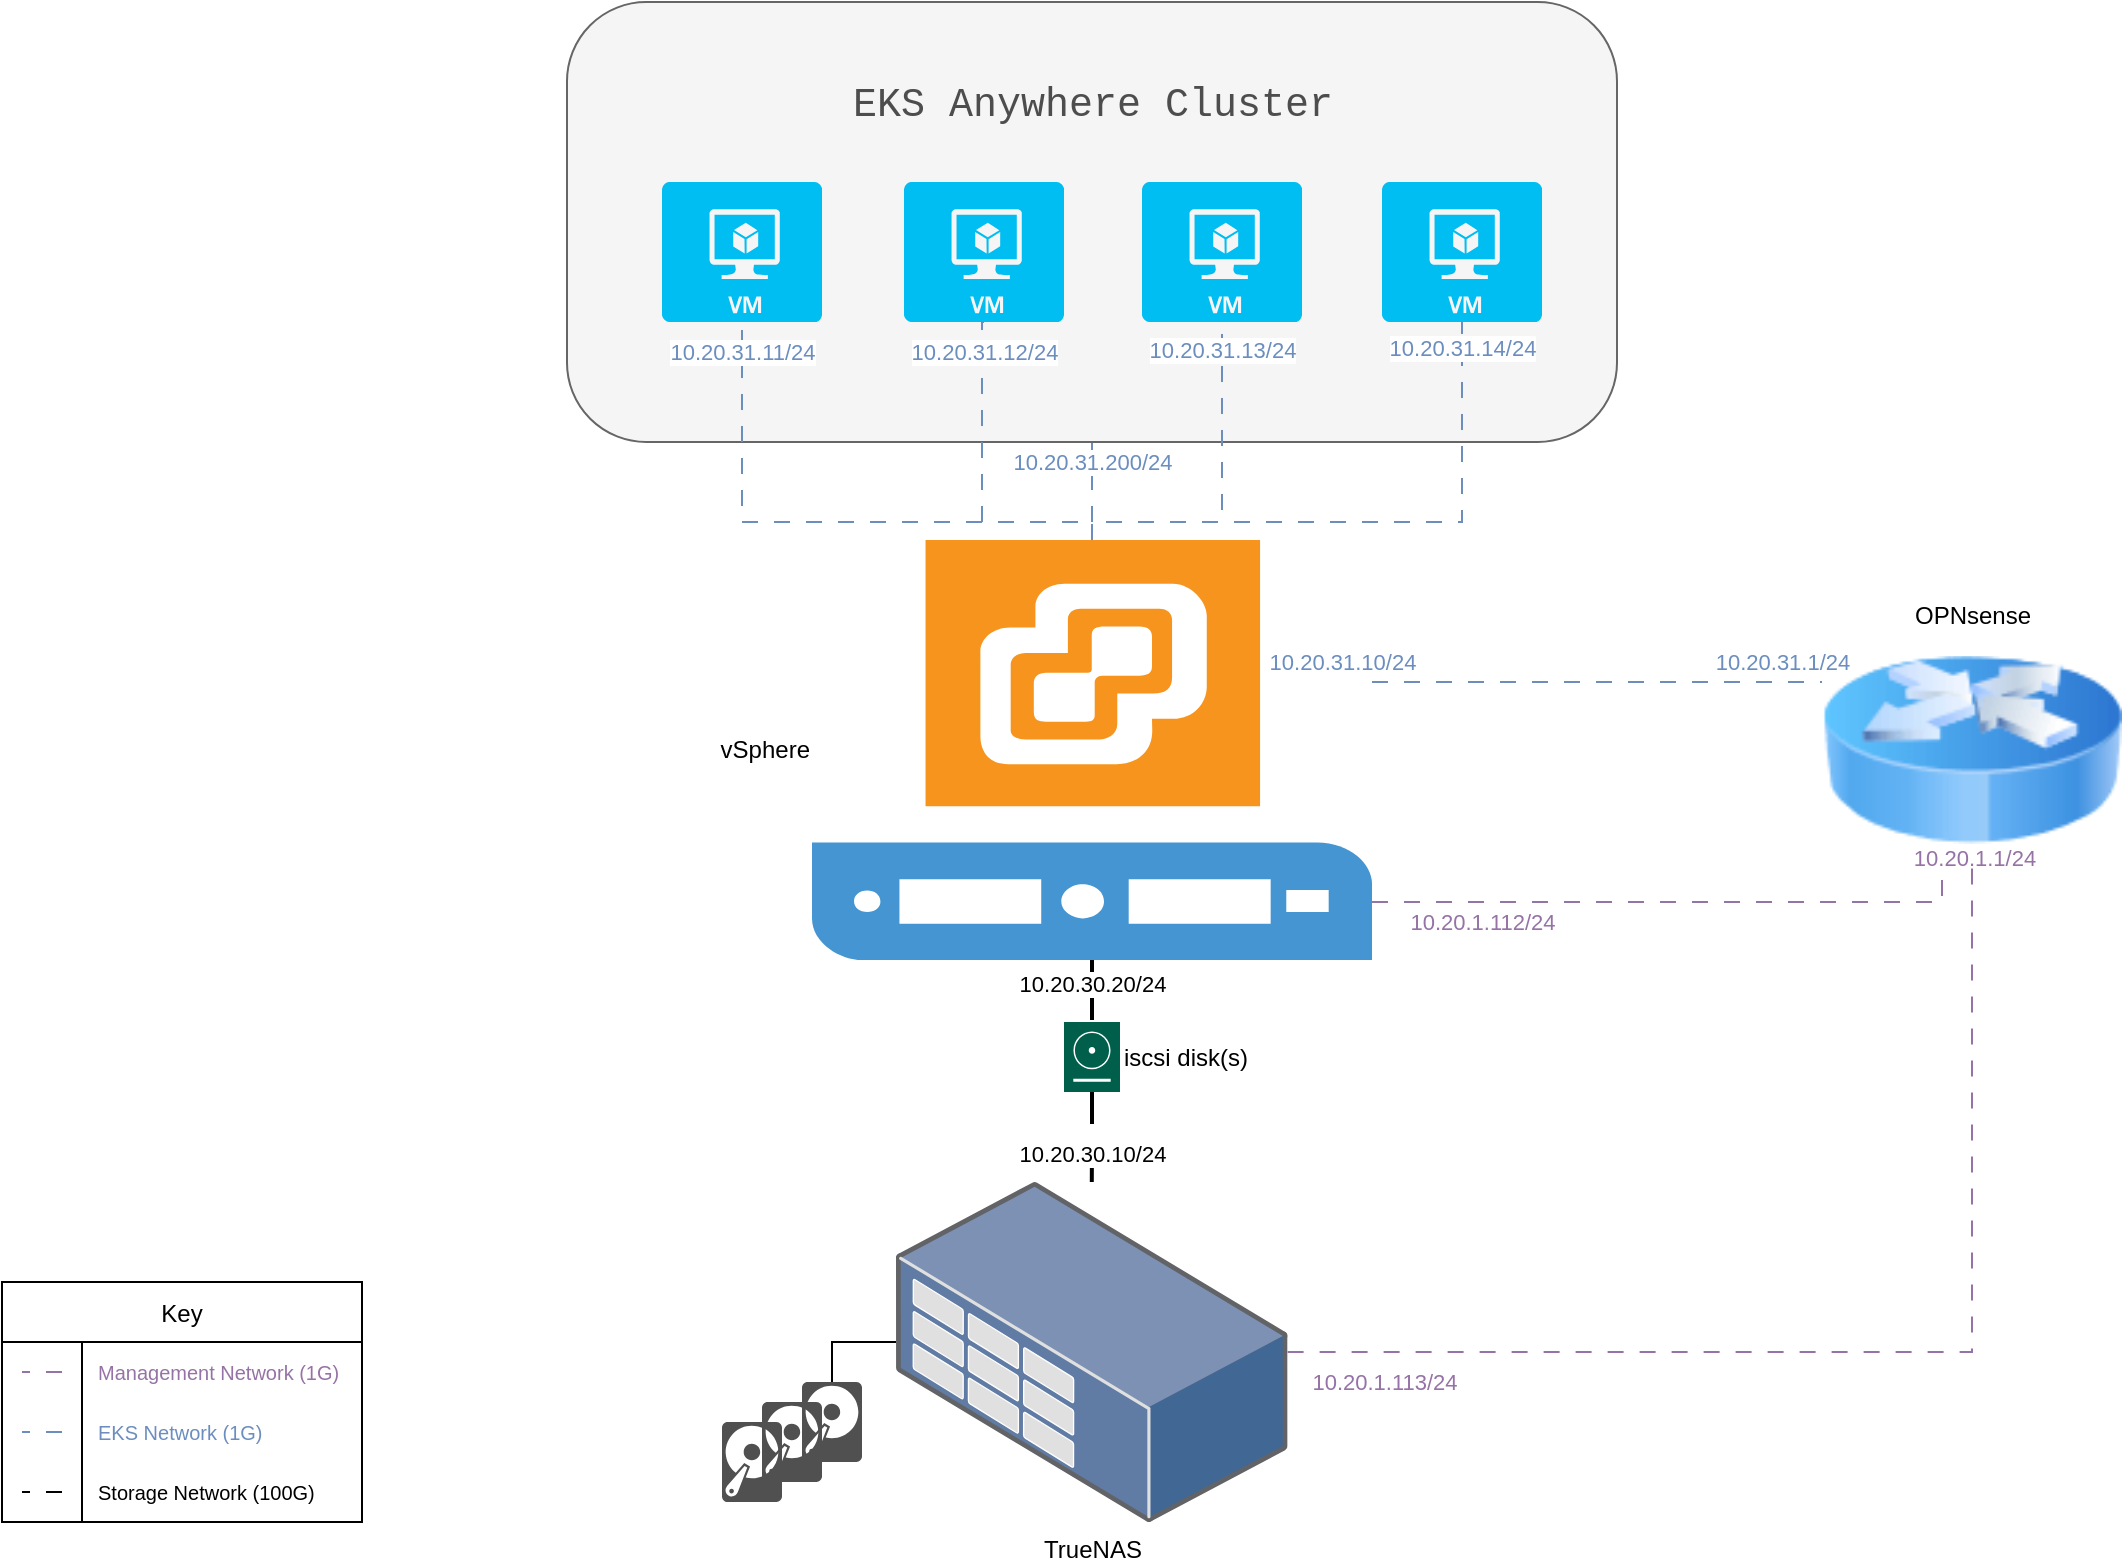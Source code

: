 <mxfile version="22.1.17" type="device">
  <diagram name="Page-1" id="5a_1NtJ2Kt03R1CC2rKa">
    <mxGraphModel dx="769" dy="1092" grid="1" gridSize="10" guides="1" tooltips="1" connect="1" arrows="1" fold="1" page="1" pageScale="1" pageWidth="1169" pageHeight="827" math="0" shadow="0">
      <root>
        <mxCell id="0" />
        <mxCell id="1" parent="0" />
        <mxCell id="2veusgKPtv5v1HkmfJhu-52" style="edgeStyle=orthogonalEdgeStyle;rounded=0;orthogonalLoop=1;jettySize=auto;html=1;endArrow=none;endFill=0;dashed=1;dashPattern=8 8;strokeColor=#6C8EBF;" edge="1" parent="1" source="2veusgKPtv5v1HkmfJhu-49" target="2veusgKPtv5v1HkmfJhu-1">
          <mxGeometry relative="1" as="geometry" />
        </mxCell>
        <mxCell id="2veusgKPtv5v1HkmfJhu-53" value="&lt;font color=&quot;#6c8ebf&quot;&gt;10.20.31.200/24&lt;/font&gt;" style="edgeLabel;html=1;align=center;verticalAlign=middle;resizable=0;points=[];" vertex="1" connectable="0" parent="2veusgKPtv5v1HkmfJhu-52">
          <mxGeometry x="-0.469" relative="1" as="geometry">
            <mxPoint y="-3" as="offset" />
          </mxGeometry>
        </mxCell>
        <mxCell id="2veusgKPtv5v1HkmfJhu-49" value="&lt;div style=&quot;font-size: 20px;&quot;&gt;&lt;font color=&quot;#4d4d4d&quot; face=&quot;Courier New&quot; style=&quot;font-size: 20px;&quot;&gt;EKS Anywhere Cluster&lt;/font&gt;&lt;/div&gt;&lt;div style=&quot;font-size: 20px;&quot;&gt;&lt;font color=&quot;#4d4d4d&quot; style=&quot;font-size: 20px;&quot;&gt;&lt;br&gt;&lt;/font&gt;&lt;/div&gt;&lt;div style=&quot;font-size: 20px;&quot;&gt;&lt;font color=&quot;#4d4d4d&quot; style=&quot;font-size: 20px;&quot;&gt;&lt;br&gt;&lt;/font&gt;&lt;/div&gt;&lt;div style=&quot;font-size: 20px;&quot;&gt;&lt;font color=&quot;#4d4d4d&quot; style=&quot;font-size: 20px;&quot;&gt;&lt;br&gt;&lt;/font&gt;&lt;/div&gt;&lt;div style=&quot;font-size: 20px;&quot;&gt;&lt;font color=&quot;#4d4d4d&quot; style=&quot;font-size: 20px;&quot;&gt;&lt;br&gt;&lt;/font&gt;&lt;/div&gt;&lt;div style=&quot;font-size: 20px;&quot;&gt;&lt;font color=&quot;#4d4d4d&quot; style=&quot;font-size: 20px;&quot;&gt;&lt;br&gt;&lt;/font&gt;&lt;/div&gt;" style="rounded=1;whiteSpace=wrap;html=1;fillColor=#f5f5f5;strokeColor=#666666;fontColor=#333333;arcSize=18;" vertex="1" parent="1">
          <mxGeometry x="322.5" y="40" width="525" height="220" as="geometry" />
        </mxCell>
        <mxCell id="2veusgKPtv5v1HkmfJhu-4" style="edgeStyle=orthogonalEdgeStyle;rounded=0;orthogonalLoop=1;jettySize=auto;html=1;endArrow=none;endFill=0;dashed=1;dashPattern=8 8;strokeWidth=2;strokeColor=default;" edge="1" parent="1" source="2veusgKPtv5v1HkmfJhu-19" target="2veusgKPtv5v1HkmfJhu-3">
          <mxGeometry relative="1" as="geometry" />
        </mxCell>
        <mxCell id="2veusgKPtv5v1HkmfJhu-39" value="10.20.30.10/24" style="edgeLabel;html=1;align=center;verticalAlign=middle;resizable=0;points=[];" vertex="1" connectable="0" parent="2veusgKPtv5v1HkmfJhu-4">
          <mxGeometry x="0.749" y="-1" relative="1" as="geometry">
            <mxPoint x="1" y="-9" as="offset" />
          </mxGeometry>
        </mxCell>
        <mxCell id="2veusgKPtv5v1HkmfJhu-1" value="vSphere" style="shadow=0;dashed=0;html=1;strokeColor=none;fillColor=#4495D1;labelPosition=left;verticalLabelPosition=middle;verticalAlign=middle;align=right;outlineConnect=0;shape=mxgraph.veeam.vsphere_server;" vertex="1" parent="1">
          <mxGeometry x="445" y="309" width="280" height="210" as="geometry" />
        </mxCell>
        <mxCell id="2veusgKPtv5v1HkmfJhu-2" value="OPNsense" style="image;html=1;image=img/lib/clip_art/networking/Router_Icon_128x128.png;labelPosition=center;verticalLabelPosition=top;align=center;verticalAlign=bottom;" vertex="1" parent="1">
          <mxGeometry x="950" y="356" width="150" height="116" as="geometry" />
        </mxCell>
        <mxCell id="2veusgKPtv5v1HkmfJhu-3" value="TrueNAS" style="image;points=[];aspect=fixed;html=1;align=center;shadow=0;dashed=0;image=img/lib/allied_telesis/storage/Datacenter_Server_Rack_Storage_Unit_Small.svg;" vertex="1" parent="1">
          <mxGeometry x="487" y="630" width="195.8" height="170" as="geometry" />
        </mxCell>
        <mxCell id="2veusgKPtv5v1HkmfJhu-5" style="edgeStyle=orthogonalEdgeStyle;rounded=0;orthogonalLoop=1;jettySize=auto;html=1;endArrow=none;endFill=0;dashed=1;dashPattern=8 8;fillColor=#dae8fc;strokeColor=#6C8EBF;" edge="1" parent="1" source="2veusgKPtv5v1HkmfJhu-1" target="2veusgKPtv5v1HkmfJhu-2">
          <mxGeometry relative="1" as="geometry">
            <mxPoint x="780" y="620" as="sourcePoint" />
            <mxPoint x="595" y="640" as="targetPoint" />
            <Array as="points">
              <mxPoint x="840" y="380" />
              <mxPoint x="840" y="380" />
            </Array>
          </mxGeometry>
        </mxCell>
        <mxCell id="2veusgKPtv5v1HkmfJhu-41" value="&lt;font color=&quot;#6c8ebf&quot;&gt;10.20.31.1/24&lt;/font&gt;" style="edgeLabel;html=1;align=center;verticalAlign=middle;resizable=0;points=[];" vertex="1" connectable="0" parent="2veusgKPtv5v1HkmfJhu-5">
          <mxGeometry x="0.824" relative="1" as="geometry">
            <mxPoint y="-10" as="offset" />
          </mxGeometry>
        </mxCell>
        <mxCell id="2veusgKPtv5v1HkmfJhu-6" style="edgeStyle=orthogonalEdgeStyle;rounded=0;orthogonalLoop=1;jettySize=auto;html=1;endArrow=none;endFill=0;dashed=1;dashPattern=8 8;fillColor=#e1d5e7;strokeColor=#9673a6;" edge="1" parent="1" source="2veusgKPtv5v1HkmfJhu-1" target="2veusgKPtv5v1HkmfJhu-2">
          <mxGeometry relative="1" as="geometry">
            <mxPoint x="740" y="594" as="sourcePoint" />
            <mxPoint x="975" y="570" as="targetPoint" />
            <Array as="points">
              <mxPoint x="1010" y="490" />
            </Array>
          </mxGeometry>
        </mxCell>
        <mxCell id="2veusgKPtv5v1HkmfJhu-37" value="10.20.1.112/24" style="edgeLabel;html=1;align=center;verticalAlign=middle;resizable=0;points=[];fontColor=#9673A6;" vertex="1" connectable="0" parent="2veusgKPtv5v1HkmfJhu-6">
          <mxGeometry x="-0.722" y="1" relative="1" as="geometry">
            <mxPoint x="13" y="11" as="offset" />
          </mxGeometry>
        </mxCell>
        <mxCell id="2veusgKPtv5v1HkmfJhu-38" value="&lt;font color=&quot;#9673a6&quot;&gt;10.20.1.1/24&lt;/font&gt;" style="edgeLabel;html=1;align=center;verticalAlign=middle;resizable=0;points=[];" vertex="1" connectable="0" parent="2veusgKPtv5v1HkmfJhu-6">
          <mxGeometry x="0.933" y="-1" relative="1" as="geometry">
            <mxPoint x="15" y="-14" as="offset" />
          </mxGeometry>
        </mxCell>
        <mxCell id="2veusgKPtv5v1HkmfJhu-7" style="edgeStyle=orthogonalEdgeStyle;rounded=0;orthogonalLoop=1;jettySize=auto;html=1;endArrow=none;endFill=0;dashed=1;dashPattern=8 8;fillColor=#e1d5e7;strokeColor=#9673A6;" edge="1" parent="1" source="2veusgKPtv5v1HkmfJhu-3" target="2veusgKPtv5v1HkmfJhu-2">
          <mxGeometry relative="1" as="geometry">
            <mxPoint x="735" y="440" as="sourcePoint" />
            <mxPoint x="960" y="440" as="targetPoint" />
            <Array as="points">
              <mxPoint x="1025" y="715" />
            </Array>
          </mxGeometry>
        </mxCell>
        <mxCell id="2veusgKPtv5v1HkmfJhu-35" value="10.20.1.113/24" style="edgeLabel;html=1;align=center;verticalAlign=middle;resizable=0;points=[];fontColor=#9673A6;" vertex="1" connectable="0" parent="2veusgKPtv5v1HkmfJhu-7">
          <mxGeometry x="-0.875" y="-1" relative="1" as="geometry">
            <mxPoint x="11" y="14" as="offset" />
          </mxGeometry>
        </mxCell>
        <mxCell id="2veusgKPtv5v1HkmfJhu-18" style="edgeStyle=orthogonalEdgeStyle;rounded=0;orthogonalLoop=1;jettySize=auto;html=1;endArrow=none;endFill=0;" edge="1" parent="1" source="2veusgKPtv5v1HkmfJhu-15" target="2veusgKPtv5v1HkmfJhu-3">
          <mxGeometry relative="1" as="geometry">
            <Array as="points">
              <mxPoint x="455" y="710" />
            </Array>
          </mxGeometry>
        </mxCell>
        <mxCell id="2veusgKPtv5v1HkmfJhu-15" value="" style="sketch=0;pointerEvents=1;shadow=0;dashed=0;html=1;strokeColor=none;fillColor=#505050;labelPosition=center;verticalLabelPosition=bottom;verticalAlign=top;outlineConnect=0;align=center;shape=mxgraph.office.devices.hard_disk;" vertex="1" parent="1">
          <mxGeometry x="440" y="730" width="30" height="40" as="geometry" />
        </mxCell>
        <mxCell id="2veusgKPtv5v1HkmfJhu-16" value="" style="sketch=0;pointerEvents=1;shadow=0;dashed=0;html=1;strokeColor=none;fillColor=#505050;labelPosition=center;verticalLabelPosition=bottom;verticalAlign=top;outlineConnect=0;align=center;shape=mxgraph.office.devices.hard_disk;" vertex="1" parent="1">
          <mxGeometry x="420" y="740" width="30" height="40" as="geometry" />
        </mxCell>
        <mxCell id="2veusgKPtv5v1HkmfJhu-17" value="" style="sketch=0;pointerEvents=1;shadow=0;dashed=0;html=1;strokeColor=none;fillColor=#505050;labelPosition=center;verticalLabelPosition=bottom;verticalAlign=top;outlineConnect=0;align=center;shape=mxgraph.office.devices.hard_disk;" vertex="1" parent="1">
          <mxGeometry x="400" y="750" width="30" height="40" as="geometry" />
        </mxCell>
        <mxCell id="2veusgKPtv5v1HkmfJhu-20" value="" style="edgeStyle=orthogonalEdgeStyle;rounded=0;orthogonalLoop=1;jettySize=auto;html=1;endArrow=none;endFill=0;dashed=1;dashPattern=8 8;strokeWidth=2;" edge="1" parent="1" source="2veusgKPtv5v1HkmfJhu-1" target="2veusgKPtv5v1HkmfJhu-19">
          <mxGeometry relative="1" as="geometry">
            <mxPoint x="585" y="519" as="sourcePoint" />
            <mxPoint x="585" y="630" as="targetPoint" />
          </mxGeometry>
        </mxCell>
        <mxCell id="2veusgKPtv5v1HkmfJhu-40" value="10.20.30.20/24" style="edgeLabel;html=1;align=center;verticalAlign=middle;resizable=0;points=[];" vertex="1" connectable="0" parent="2veusgKPtv5v1HkmfJhu-20">
          <mxGeometry x="-0.456" relative="1" as="geometry">
            <mxPoint y="-2" as="offset" />
          </mxGeometry>
        </mxCell>
        <mxCell id="2veusgKPtv5v1HkmfJhu-19" value="iscsi disk(s)" style="sketch=0;pointerEvents=1;shadow=0;dashed=0;html=1;strokeColor=none;fillColor=#005F4B;labelPosition=right;verticalLabelPosition=middle;verticalAlign=middle;align=left;outlineConnect=0;shape=mxgraph.veeam2.hdd;" vertex="1" parent="1">
          <mxGeometry x="571" y="550" width="28.0" height="35" as="geometry" />
        </mxCell>
        <mxCell id="2veusgKPtv5v1HkmfJhu-23" value="" style="verticalLabelPosition=bottom;html=1;verticalAlign=top;align=center;strokeColor=none;fillColor=#00BEF2;shape=mxgraph.azure.virtual_machine;" vertex="1" parent="1">
          <mxGeometry x="370" y="130" width="80" height="70" as="geometry" />
        </mxCell>
        <mxCell id="2veusgKPtv5v1HkmfJhu-27" value="" style="verticalLabelPosition=bottom;html=1;verticalAlign=top;align=center;strokeColor=none;fillColor=#00BEF2;shape=mxgraph.azure.virtual_machine;" vertex="1" parent="1">
          <mxGeometry x="491" y="130" width="80" height="70" as="geometry" />
        </mxCell>
        <mxCell id="2veusgKPtv5v1HkmfJhu-28" value="" style="verticalLabelPosition=bottom;html=1;verticalAlign=top;align=center;strokeColor=none;fillColor=#00BEF2;shape=mxgraph.azure.virtual_machine;" vertex="1" parent="1">
          <mxGeometry x="610" y="130" width="80" height="70" as="geometry" />
        </mxCell>
        <mxCell id="2veusgKPtv5v1HkmfJhu-29" value="" style="verticalLabelPosition=bottom;html=1;verticalAlign=top;align=center;strokeColor=none;fillColor=#00BEF2;shape=mxgraph.azure.virtual_machine;" vertex="1" parent="1">
          <mxGeometry x="730" y="130" width="80" height="70" as="geometry" />
        </mxCell>
        <mxCell id="2veusgKPtv5v1HkmfJhu-30" style="edgeStyle=orthogonalEdgeStyle;rounded=0;orthogonalLoop=1;jettySize=auto;html=1;endArrow=none;endFill=0;dashed=1;dashPattern=8 8;fillColor=#dae8fc;strokeColor=#6c8ebf;entryX=0.5;entryY=1;entryDx=0;entryDy=0;entryPerimeter=0;" edge="1" parent="1" source="2veusgKPtv5v1HkmfJhu-1" target="2veusgKPtv5v1HkmfJhu-23">
          <mxGeometry relative="1" as="geometry">
            <mxPoint x="735" y="390" as="sourcePoint" />
            <mxPoint x="960" y="390" as="targetPoint" />
            <Array as="points">
              <mxPoint x="585" y="300" />
              <mxPoint x="410" y="300" />
            </Array>
          </mxGeometry>
        </mxCell>
        <mxCell id="2veusgKPtv5v1HkmfJhu-45" value="&lt;font color=&quot;#6c8ebf&quot;&gt;10.20.31.11/24&lt;/font&gt;" style="edgeLabel;html=1;align=center;verticalAlign=middle;resizable=0;points=[];" vertex="1" connectable="0" parent="2veusgKPtv5v1HkmfJhu-30">
          <mxGeometry x="0.931" relative="1" as="geometry">
            <mxPoint y="5" as="offset" />
          </mxGeometry>
        </mxCell>
        <mxCell id="2veusgKPtv5v1HkmfJhu-31" style="edgeStyle=orthogonalEdgeStyle;rounded=0;orthogonalLoop=1;jettySize=auto;html=1;endArrow=none;endFill=0;dashed=1;dashPattern=8 8;fillColor=#dae8fc;strokeColor=#6c8ebf;entryX=0.5;entryY=1;entryDx=0;entryDy=0;entryPerimeter=0;" edge="1" parent="1" source="2veusgKPtv5v1HkmfJhu-1" target="2veusgKPtv5v1HkmfJhu-27">
          <mxGeometry relative="1" as="geometry">
            <mxPoint x="400" y="350" as="sourcePoint" />
            <mxPoint x="420" y="290" as="targetPoint" />
            <Array as="points">
              <mxPoint x="585" y="300" />
              <mxPoint x="530" y="300" />
            </Array>
          </mxGeometry>
        </mxCell>
        <mxCell id="2veusgKPtv5v1HkmfJhu-46" value="&lt;font color=&quot;#6c8ebf&quot;&gt;10.20.31.12/24&lt;/font&gt;" style="edgeLabel;html=1;align=center;verticalAlign=middle;resizable=0;points=[];" vertex="1" connectable="0" parent="2veusgKPtv5v1HkmfJhu-31">
          <mxGeometry x="0.77" y="-1" relative="1" as="geometry">
            <mxPoint y="-3" as="offset" />
          </mxGeometry>
        </mxCell>
        <mxCell id="2veusgKPtv5v1HkmfJhu-32" style="edgeStyle=orthogonalEdgeStyle;rounded=0;orthogonalLoop=1;jettySize=auto;html=1;endArrow=none;endFill=0;dashed=1;dashPattern=8 8;fillColor=#dae8fc;strokeColor=#6C8EBF;entryX=0.5;entryY=1;entryDx=0;entryDy=0;entryPerimeter=0;" edge="1" parent="1" source="2veusgKPtv5v1HkmfJhu-1" target="2veusgKPtv5v1HkmfJhu-28">
          <mxGeometry relative="1" as="geometry">
            <mxPoint x="595" y="319" as="sourcePoint" />
            <mxPoint x="540" y="290" as="targetPoint" />
            <Array as="points">
              <mxPoint x="585" y="300" />
              <mxPoint x="650" y="300" />
            </Array>
          </mxGeometry>
        </mxCell>
        <mxCell id="2veusgKPtv5v1HkmfJhu-47" value="&lt;font color=&quot;#6c8ebf&quot;&gt;10.20.31.13/24&lt;/font&gt;" style="edgeLabel;html=1;align=center;verticalAlign=middle;resizable=0;points=[];" vertex="1" connectable="0" parent="2veusgKPtv5v1HkmfJhu-32">
          <mxGeometry x="0.833" relative="1" as="geometry">
            <mxPoint y="-1" as="offset" />
          </mxGeometry>
        </mxCell>
        <mxCell id="2veusgKPtv5v1HkmfJhu-33" style="edgeStyle=orthogonalEdgeStyle;rounded=0;orthogonalLoop=1;jettySize=auto;html=1;endArrow=none;endFill=0;dashed=1;dashPattern=8 8;fillColor=#dae8fc;strokeColor=#6c8ebf;entryX=0.5;entryY=1;entryDx=0;entryDy=0;entryPerimeter=0;" edge="1" parent="1" source="2veusgKPtv5v1HkmfJhu-1" target="2veusgKPtv5v1HkmfJhu-29">
          <mxGeometry relative="1" as="geometry">
            <mxPoint x="595" y="319" as="sourcePoint" />
            <mxPoint x="660" y="290" as="targetPoint" />
            <Array as="points">
              <mxPoint x="585" y="300" />
              <mxPoint x="770" y="300" />
            </Array>
          </mxGeometry>
        </mxCell>
        <mxCell id="2veusgKPtv5v1HkmfJhu-44" value="&lt;font color=&quot;#6c8ebf&quot;&gt;10.20.31.14/24&lt;/font&gt;" style="edgeLabel;html=1;align=center;verticalAlign=middle;resizable=0;points=[];" vertex="1" connectable="0" parent="2veusgKPtv5v1HkmfJhu-33">
          <mxGeometry x="0.926" relative="1" as="geometry">
            <mxPoint y="2" as="offset" />
          </mxGeometry>
        </mxCell>
        <mxCell id="2veusgKPtv5v1HkmfJhu-42" value="&lt;font color=&quot;#6c8ebf&quot;&gt;10.20.31.10/24&lt;/font&gt;" style="edgeLabel;html=1;align=center;verticalAlign=middle;resizable=0;points=[];" vertex="1" connectable="0" parent="1">
          <mxGeometry x="709.997" y="370.001" as="geometry" />
        </mxCell>
        <mxCell id="2veusgKPtv5v1HkmfJhu-54" value="Key" style="shape=table;startSize=30;container=1;collapsible=0;childLayout=tableLayout;fixedRows=1;rowLines=0;fontStyle=0;strokeColor=default;fontSize=12;" vertex="1" parent="1">
          <mxGeometry x="40" y="680" width="180" height="120" as="geometry" />
        </mxCell>
        <mxCell id="2veusgKPtv5v1HkmfJhu-55" value="" style="shape=tableRow;horizontal=0;startSize=0;swimlaneHead=0;swimlaneBody=0;top=0;left=0;bottom=0;right=0;collapsible=0;dropTarget=0;fillColor=none;points=[[0,0.5],[1,0.5]];portConstraint=eastwest;strokeColor=inherit;fontSize=16;" vertex="1" parent="2veusgKPtv5v1HkmfJhu-54">
          <mxGeometry y="30" width="180" height="30" as="geometry" />
        </mxCell>
        <mxCell id="2veusgKPtv5v1HkmfJhu-56" value="" style="shape=partialRectangle;html=1;whiteSpace=wrap;connectable=0;fillColor=none;top=0;left=0;bottom=0;right=0;overflow=hidden;pointerEvents=1;strokeColor=inherit;fontSize=16;" vertex="1" parent="2veusgKPtv5v1HkmfJhu-55">
          <mxGeometry width="40" height="30" as="geometry">
            <mxRectangle width="40" height="30" as="alternateBounds" />
          </mxGeometry>
        </mxCell>
        <mxCell id="2veusgKPtv5v1HkmfJhu-57" value="&lt;font style=&quot;font-size: 10px;&quot; color=&quot;#9673a6&quot;&gt;Management Network (1G)&lt;br&gt;&lt;/font&gt;" style="shape=partialRectangle;html=1;whiteSpace=wrap;connectable=0;fillColor=none;top=0;left=0;bottom=0;right=0;align=left;spacingLeft=6;overflow=hidden;strokeColor=inherit;fontSize=12;" vertex="1" parent="2veusgKPtv5v1HkmfJhu-55">
          <mxGeometry x="40" width="140" height="30" as="geometry">
            <mxRectangle width="140" height="30" as="alternateBounds" />
          </mxGeometry>
        </mxCell>
        <mxCell id="2veusgKPtv5v1HkmfJhu-58" value="" style="shape=tableRow;horizontal=0;startSize=0;swimlaneHead=0;swimlaneBody=0;top=0;left=0;bottom=0;right=0;collapsible=0;dropTarget=0;fillColor=none;points=[[0,0.5],[1,0.5]];portConstraint=eastwest;strokeColor=inherit;fontSize=16;" vertex="1" parent="2veusgKPtv5v1HkmfJhu-54">
          <mxGeometry y="60" width="180" height="30" as="geometry" />
        </mxCell>
        <mxCell id="2veusgKPtv5v1HkmfJhu-59" value="" style="shape=partialRectangle;html=1;whiteSpace=wrap;connectable=0;fillColor=none;top=0;left=0;bottom=0;right=0;overflow=hidden;strokeColor=inherit;fontSize=16;" vertex="1" parent="2veusgKPtv5v1HkmfJhu-58">
          <mxGeometry width="40" height="30" as="geometry">
            <mxRectangle width="40" height="30" as="alternateBounds" />
          </mxGeometry>
        </mxCell>
        <mxCell id="2veusgKPtv5v1HkmfJhu-60" value="&lt;font color=&quot;#6c8ebf&quot; style=&quot;font-size: 10px;&quot;&gt;EKS Network (1G)&lt;br&gt;&lt;/font&gt;" style="shape=partialRectangle;html=1;whiteSpace=wrap;connectable=0;fillColor=none;top=0;left=0;bottom=0;right=0;align=left;spacingLeft=6;overflow=hidden;strokeColor=inherit;fontSize=12;" vertex="1" parent="2veusgKPtv5v1HkmfJhu-58">
          <mxGeometry x="40" width="140" height="30" as="geometry">
            <mxRectangle width="140" height="30" as="alternateBounds" />
          </mxGeometry>
        </mxCell>
        <mxCell id="2veusgKPtv5v1HkmfJhu-61" value="" style="shape=tableRow;horizontal=0;startSize=0;swimlaneHead=0;swimlaneBody=0;top=0;left=0;bottom=0;right=0;collapsible=0;dropTarget=0;fillColor=none;points=[[0,0.5],[1,0.5]];portConstraint=eastwest;strokeColor=inherit;fontSize=16;" vertex="1" parent="2veusgKPtv5v1HkmfJhu-54">
          <mxGeometry y="90" width="180" height="30" as="geometry" />
        </mxCell>
        <mxCell id="2veusgKPtv5v1HkmfJhu-62" value="" style="shape=partialRectangle;html=1;whiteSpace=wrap;connectable=0;fillColor=none;top=0;left=0;bottom=0;right=0;overflow=hidden;strokeColor=inherit;fontSize=16;" vertex="1" parent="2veusgKPtv5v1HkmfJhu-61">
          <mxGeometry width="40" height="30" as="geometry">
            <mxRectangle width="40" height="30" as="alternateBounds" />
          </mxGeometry>
        </mxCell>
        <mxCell id="2veusgKPtv5v1HkmfJhu-63" value="&lt;font style=&quot;font-size: 10px;&quot;&gt;Storage Network (100G)&lt;br&gt;&lt;/font&gt;" style="shape=partialRectangle;html=1;whiteSpace=wrap;connectable=0;fillColor=none;top=0;left=0;bottom=0;right=0;align=left;spacingLeft=6;overflow=hidden;strokeColor=inherit;fontSize=12;fontColor=#000000;" vertex="1" parent="2veusgKPtv5v1HkmfJhu-61">
          <mxGeometry x="40" width="140" height="30" as="geometry">
            <mxRectangle width="140" height="30" as="alternateBounds" />
          </mxGeometry>
        </mxCell>
        <mxCell id="2veusgKPtv5v1HkmfJhu-67" style="edgeStyle=orthogonalEdgeStyle;rounded=0;orthogonalLoop=1;jettySize=auto;html=1;endArrow=none;endFill=0;dashed=1;dashPattern=8 8;fillColor=#e1d5e7;strokeColor=#9673a6;" edge="1" parent="1">
          <mxGeometry relative="1" as="geometry">
            <mxPoint x="70" y="725" as="sourcePoint" />
            <mxPoint x="50" y="725" as="targetPoint" />
            <Array as="points">
              <mxPoint x="70" y="725" />
              <mxPoint x="70" y="725" />
            </Array>
          </mxGeometry>
        </mxCell>
        <mxCell id="2veusgKPtv5v1HkmfJhu-69" style="edgeStyle=orthogonalEdgeStyle;rounded=0;orthogonalLoop=1;jettySize=auto;html=1;endArrow=none;endFill=0;dashed=1;dashPattern=8 8;fillColor=#dae8fc;strokeColor=#6C8EBF;" edge="1" parent="1">
          <mxGeometry relative="1" as="geometry">
            <mxPoint x="70" y="755" as="sourcePoint" />
            <mxPoint x="50" y="755" as="targetPoint" />
            <Array as="points">
              <mxPoint x="70" y="755" />
              <mxPoint x="70" y="755" />
            </Array>
          </mxGeometry>
        </mxCell>
        <mxCell id="2veusgKPtv5v1HkmfJhu-70" style="edgeStyle=orthogonalEdgeStyle;rounded=0;orthogonalLoop=1;jettySize=auto;html=1;endArrow=none;endFill=0;dashed=1;dashPattern=8 8;fillColor=#e1d5e7;strokeColor=#000000;" edge="1" parent="1">
          <mxGeometry relative="1" as="geometry">
            <mxPoint x="70" y="785" as="sourcePoint" />
            <mxPoint x="50" y="785" as="targetPoint" />
            <Array as="points">
              <mxPoint x="70" y="785" />
              <mxPoint x="70" y="785" />
            </Array>
          </mxGeometry>
        </mxCell>
      </root>
    </mxGraphModel>
  </diagram>
</mxfile>
